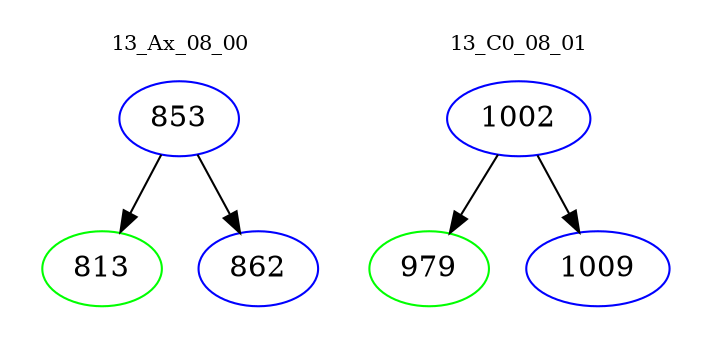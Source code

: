 digraph{
subgraph cluster_0 {
color = white
label = "13_Ax_08_00";
fontsize=10;
T0_853 [label="853", color="blue"]
T0_853 -> T0_813 [color="black"]
T0_813 [label="813", color="green"]
T0_853 -> T0_862 [color="black"]
T0_862 [label="862", color="blue"]
}
subgraph cluster_1 {
color = white
label = "13_C0_08_01";
fontsize=10;
T1_1002 [label="1002", color="blue"]
T1_1002 -> T1_979 [color="black"]
T1_979 [label="979", color="green"]
T1_1002 -> T1_1009 [color="black"]
T1_1009 [label="1009", color="blue"]
}
}
